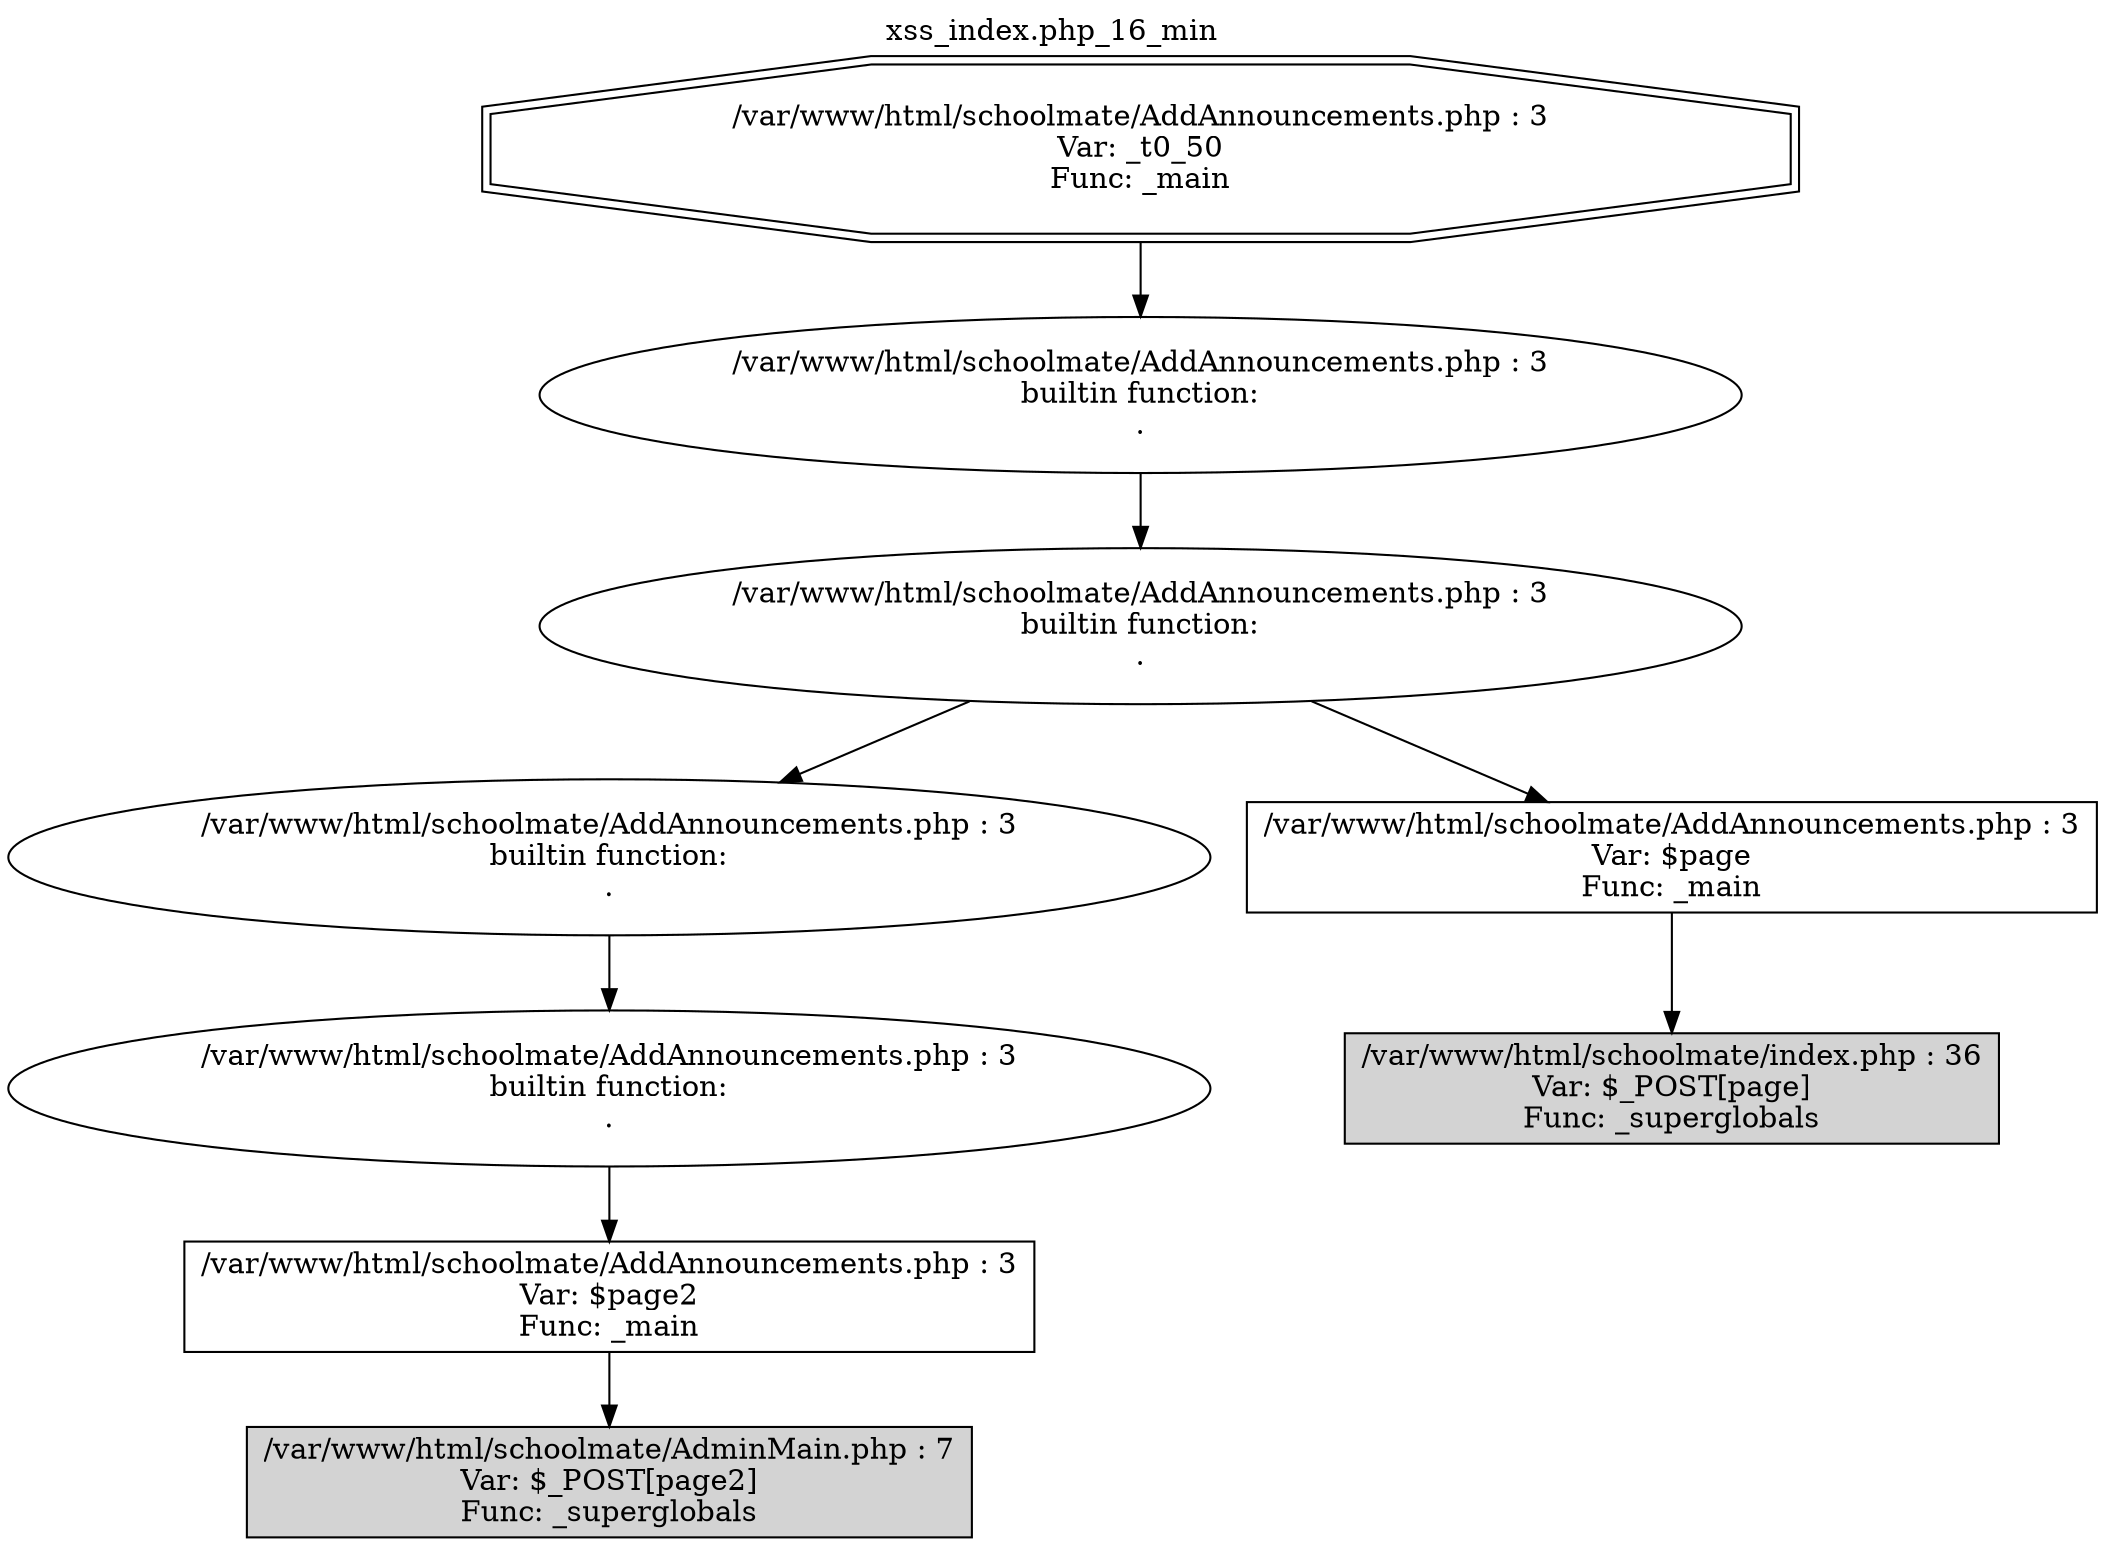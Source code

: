 digraph cfg {
  label="xss_index.php_16_min";
  labelloc=t;
  n1 [shape=doubleoctagon, label="/var/www/html/schoolmate/AddAnnouncements.php : 3\nVar: _t0_50\nFunc: _main\n"];
  n2 [shape=ellipse, label="/var/www/html/schoolmate/AddAnnouncements.php : 3\nbuiltin function:\n.\n"];
  n3 [shape=ellipse, label="/var/www/html/schoolmate/AddAnnouncements.php : 3\nbuiltin function:\n.\n"];
  n4 [shape=ellipse, label="/var/www/html/schoolmate/AddAnnouncements.php : 3\nbuiltin function:\n.\n"];
  n5 [shape=ellipse, label="/var/www/html/schoolmate/AddAnnouncements.php : 3\nbuiltin function:\n.\n"];
  n6 [shape=box, label="/var/www/html/schoolmate/AddAnnouncements.php : 3\nVar: $page2\nFunc: _main\n"];
  n7 [shape=box, label="/var/www/html/schoolmate/AdminMain.php : 7\nVar: $_POST[page2]\nFunc: _superglobals\n",style=filled];
  n8 [shape=box, label="/var/www/html/schoolmate/AddAnnouncements.php : 3\nVar: $page\nFunc: _main\n"];
  n9 [shape=box, label="/var/www/html/schoolmate/index.php : 36\nVar: $_POST[page]\nFunc: _superglobals\n",style=filled];
  n1 -> n2;
  n2 -> n3;
  n3 -> n4;
  n3 -> n8;
  n4 -> n5;
  n5 -> n6;
  n6 -> n7;
  n8 -> n9;
}
